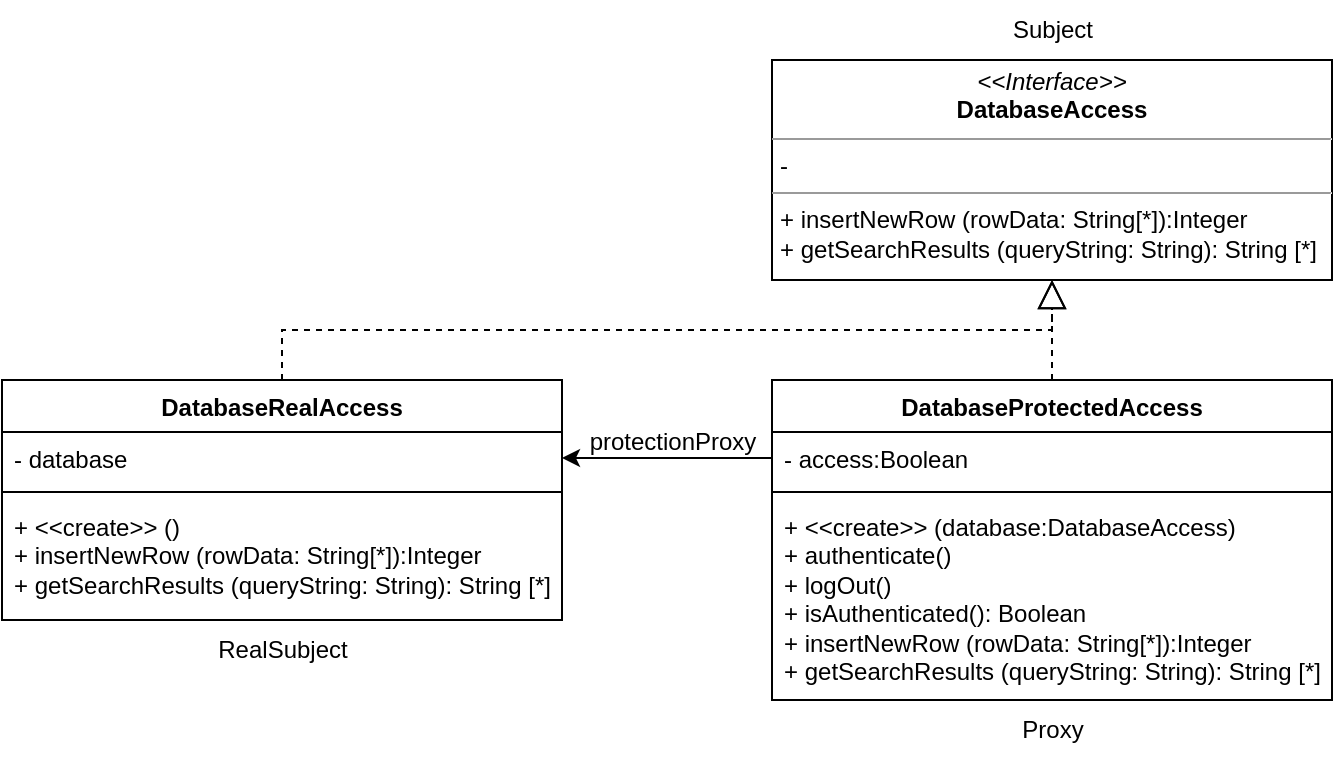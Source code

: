 <mxfile version="21.7.5" type="device">
  <diagram name="Page-1" id="zLBeLMwla_Jj0jZuZZWS">
    <mxGraphModel dx="491" dy="603" grid="1" gridSize="10" guides="1" tooltips="1" connect="1" arrows="1" fold="1" page="1" pageScale="1" pageWidth="827" pageHeight="1169" math="0" shadow="0">
      <root>
        <mxCell id="0" />
        <mxCell id="1" parent="0" />
        <mxCell id="IvtJD_FvT1Ztb-ue6q9i-1" value="&lt;p style=&quot;margin:0px;margin-top:4px;text-align:center;&quot;&gt;&lt;i&gt;&amp;lt;&amp;lt;Interface&amp;gt;&amp;gt;&lt;/i&gt;&lt;br&gt;&lt;b&gt;DatabaseAccess&lt;/b&gt;&lt;/p&gt;&lt;hr size=&quot;1&quot;&gt;&lt;p style=&quot;margin:0px;margin-left:4px;&quot;&gt;-&lt;/p&gt;&lt;hr size=&quot;1&quot;&gt;&lt;p style=&quot;margin:0px;margin-left:4px;&quot;&gt;+ insertNewRow (rowData: String[*]):Integer&lt;/p&gt;&lt;p style=&quot;margin:0px;margin-left:4px;&quot;&gt;+ getSearchResults (queryString: String): String [*]&lt;/p&gt;" style="verticalAlign=top;align=left;overflow=fill;fontSize=12;fontFamily=Helvetica;html=1;whiteSpace=wrap;" vertex="1" parent="1">
          <mxGeometry x="400" y="370" width="280" height="110" as="geometry" />
        </mxCell>
        <mxCell id="IvtJD_FvT1Ztb-ue6q9i-2" value="DatabaseProtectedAccess" style="swimlane;fontStyle=1;align=center;verticalAlign=top;childLayout=stackLayout;horizontal=1;startSize=26;horizontalStack=0;resizeParent=1;resizeParentMax=0;resizeLast=0;collapsible=1;marginBottom=0;whiteSpace=wrap;html=1;" vertex="1" parent="1">
          <mxGeometry x="400" y="530" width="280" height="160" as="geometry" />
        </mxCell>
        <mxCell id="IvtJD_FvT1Ztb-ue6q9i-3" value="- access:Boolean" style="text;strokeColor=none;fillColor=none;align=left;verticalAlign=top;spacingLeft=4;spacingRight=4;overflow=hidden;rotatable=0;points=[[0,0.5],[1,0.5]];portConstraint=eastwest;whiteSpace=wrap;html=1;" vertex="1" parent="IvtJD_FvT1Ztb-ue6q9i-2">
          <mxGeometry y="26" width="280" height="26" as="geometry" />
        </mxCell>
        <mxCell id="IvtJD_FvT1Ztb-ue6q9i-4" value="" style="line;strokeWidth=1;fillColor=none;align=left;verticalAlign=middle;spacingTop=-1;spacingLeft=3;spacingRight=3;rotatable=0;labelPosition=right;points=[];portConstraint=eastwest;strokeColor=inherit;" vertex="1" parent="IvtJD_FvT1Ztb-ue6q9i-2">
          <mxGeometry y="52" width="280" height="8" as="geometry" />
        </mxCell>
        <mxCell id="IvtJD_FvT1Ztb-ue6q9i-5" value="+ &amp;lt;&amp;lt;create&amp;gt;&amp;gt; (database:DatabaseAccess)&lt;br&gt;+&amp;nbsp;authenticate()&lt;br&gt;+ logOut()&lt;br&gt;+ isAuthenticated(): Boolean&lt;br&gt;+ insertNewRow (rowData: String[*]):Integer&lt;br&gt;+ getSearchResults (queryString: String): String [*]" style="text;strokeColor=none;fillColor=none;align=left;verticalAlign=top;spacingLeft=4;spacingRight=4;overflow=hidden;rotatable=0;points=[[0,0.5],[1,0.5]];portConstraint=eastwest;whiteSpace=wrap;html=1;" vertex="1" parent="IvtJD_FvT1Ztb-ue6q9i-2">
          <mxGeometry y="60" width="280" height="100" as="geometry" />
        </mxCell>
        <mxCell id="IvtJD_FvT1Ztb-ue6q9i-6" value="DatabaseRealAccess" style="swimlane;fontStyle=1;align=center;verticalAlign=top;childLayout=stackLayout;horizontal=1;startSize=26;horizontalStack=0;resizeParent=1;resizeParentMax=0;resizeLast=0;collapsible=1;marginBottom=0;whiteSpace=wrap;html=1;" vertex="1" parent="1">
          <mxGeometry x="15" y="530" width="280" height="120" as="geometry" />
        </mxCell>
        <mxCell id="IvtJD_FvT1Ztb-ue6q9i-7" value="- database" style="text;strokeColor=none;fillColor=none;align=left;verticalAlign=top;spacingLeft=4;spacingRight=4;overflow=hidden;rotatable=0;points=[[0,0.5],[1,0.5]];portConstraint=eastwest;whiteSpace=wrap;html=1;" vertex="1" parent="IvtJD_FvT1Ztb-ue6q9i-6">
          <mxGeometry y="26" width="280" height="26" as="geometry" />
        </mxCell>
        <mxCell id="IvtJD_FvT1Ztb-ue6q9i-8" value="" style="line;strokeWidth=1;fillColor=none;align=left;verticalAlign=middle;spacingTop=-1;spacingLeft=3;spacingRight=3;rotatable=0;labelPosition=right;points=[];portConstraint=eastwest;strokeColor=inherit;" vertex="1" parent="IvtJD_FvT1Ztb-ue6q9i-6">
          <mxGeometry y="52" width="280" height="8" as="geometry" />
        </mxCell>
        <mxCell id="IvtJD_FvT1Ztb-ue6q9i-9" value="+ &amp;lt;&amp;lt;create&amp;gt;&amp;gt; ()&lt;br&gt;+ insertNewRow (rowData: String[*]):Integer&lt;br&gt;+ getSearchResults (queryString: String): String [*]" style="text;strokeColor=none;fillColor=none;align=left;verticalAlign=top;spacingLeft=4;spacingRight=4;overflow=hidden;rotatable=0;points=[[0,0.5],[1,0.5]];portConstraint=eastwest;whiteSpace=wrap;html=1;" vertex="1" parent="IvtJD_FvT1Ztb-ue6q9i-6">
          <mxGeometry y="60" width="280" height="60" as="geometry" />
        </mxCell>
        <mxCell id="IvtJD_FvT1Ztb-ue6q9i-10" value="" style="endArrow=block;dashed=1;endFill=0;endSize=12;html=1;rounded=0;exitX=0.5;exitY=0;exitDx=0;exitDy=0;entryX=0.5;entryY=1;entryDx=0;entryDy=0;edgeStyle=orthogonalEdgeStyle;" edge="1" parent="1" source="IvtJD_FvT1Ztb-ue6q9i-6" target="IvtJD_FvT1Ztb-ue6q9i-1">
          <mxGeometry width="160" relative="1" as="geometry">
            <mxPoint x="310" y="540" as="sourcePoint" />
            <mxPoint x="470" y="540" as="targetPoint" />
          </mxGeometry>
        </mxCell>
        <mxCell id="IvtJD_FvT1Ztb-ue6q9i-11" value="" style="endArrow=block;dashed=1;endFill=0;endSize=12;html=1;rounded=0;exitX=0.5;exitY=0;exitDx=0;exitDy=0;entryX=0.5;entryY=1;entryDx=0;entryDy=0;edgeStyle=orthogonalEdgeStyle;" edge="1" parent="1" source="IvtJD_FvT1Ztb-ue6q9i-2" target="IvtJD_FvT1Ztb-ue6q9i-1">
          <mxGeometry width="160" relative="1" as="geometry">
            <mxPoint x="190" y="540" as="sourcePoint" />
            <mxPoint x="550" y="490" as="targetPoint" />
          </mxGeometry>
        </mxCell>
        <mxCell id="IvtJD_FvT1Ztb-ue6q9i-12" value="" style="endArrow=classic;html=1;rounded=0;exitX=0;exitY=0.5;exitDx=0;exitDy=0;entryX=1;entryY=0.5;entryDx=0;entryDy=0;" edge="1" parent="1" source="IvtJD_FvT1Ztb-ue6q9i-3" target="IvtJD_FvT1Ztb-ue6q9i-7">
          <mxGeometry width="50" height="50" relative="1" as="geometry">
            <mxPoint x="320" y="570" as="sourcePoint" />
            <mxPoint x="370" y="520" as="targetPoint" />
          </mxGeometry>
        </mxCell>
        <mxCell id="IvtJD_FvT1Ztb-ue6q9i-13" value="protectionProxy" style="text;html=1;align=center;verticalAlign=middle;resizable=0;points=[];autosize=1;strokeColor=none;fillColor=none;" vertex="1" parent="1">
          <mxGeometry x="295" y="546" width="110" height="30" as="geometry" />
        </mxCell>
        <mxCell id="IvtJD_FvT1Ztb-ue6q9i-14" value="Subject" style="text;html=1;align=center;verticalAlign=middle;resizable=0;points=[];autosize=1;strokeColor=none;fillColor=none;" vertex="1" parent="1">
          <mxGeometry x="510" y="340" width="60" height="30" as="geometry" />
        </mxCell>
        <mxCell id="IvtJD_FvT1Ztb-ue6q9i-15" value="Proxy" style="text;html=1;align=center;verticalAlign=middle;resizable=0;points=[];autosize=1;strokeColor=none;fillColor=none;" vertex="1" parent="1">
          <mxGeometry x="515" y="690" width="50" height="30" as="geometry" />
        </mxCell>
        <mxCell id="IvtJD_FvT1Ztb-ue6q9i-16" value="RealSubject" style="text;html=1;align=center;verticalAlign=middle;resizable=0;points=[];autosize=1;strokeColor=none;fillColor=none;" vertex="1" parent="1">
          <mxGeometry x="110" y="650" width="90" height="30" as="geometry" />
        </mxCell>
      </root>
    </mxGraphModel>
  </diagram>
</mxfile>
